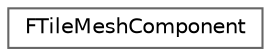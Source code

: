 digraph "类继承关系图"
{
 // INTERACTIVE_SVG=YES
 // LATEX_PDF_SIZE
  bgcolor="transparent";
  edge [fontname=Helvetica,fontsize=10,labelfontname=Helvetica,labelfontsize=10];
  node [fontname=Helvetica,fontsize=10,shape=box,height=0.2,width=0.4];
  rankdir="LR";
  Node0 [id="Node000000",label="FTileMeshComponent",height=0.2,width=0.4,color="grey40", fillcolor="white", style="filled",URL="$df/d6a/structFTileMeshComponent.html",tooltip=" "];
}
